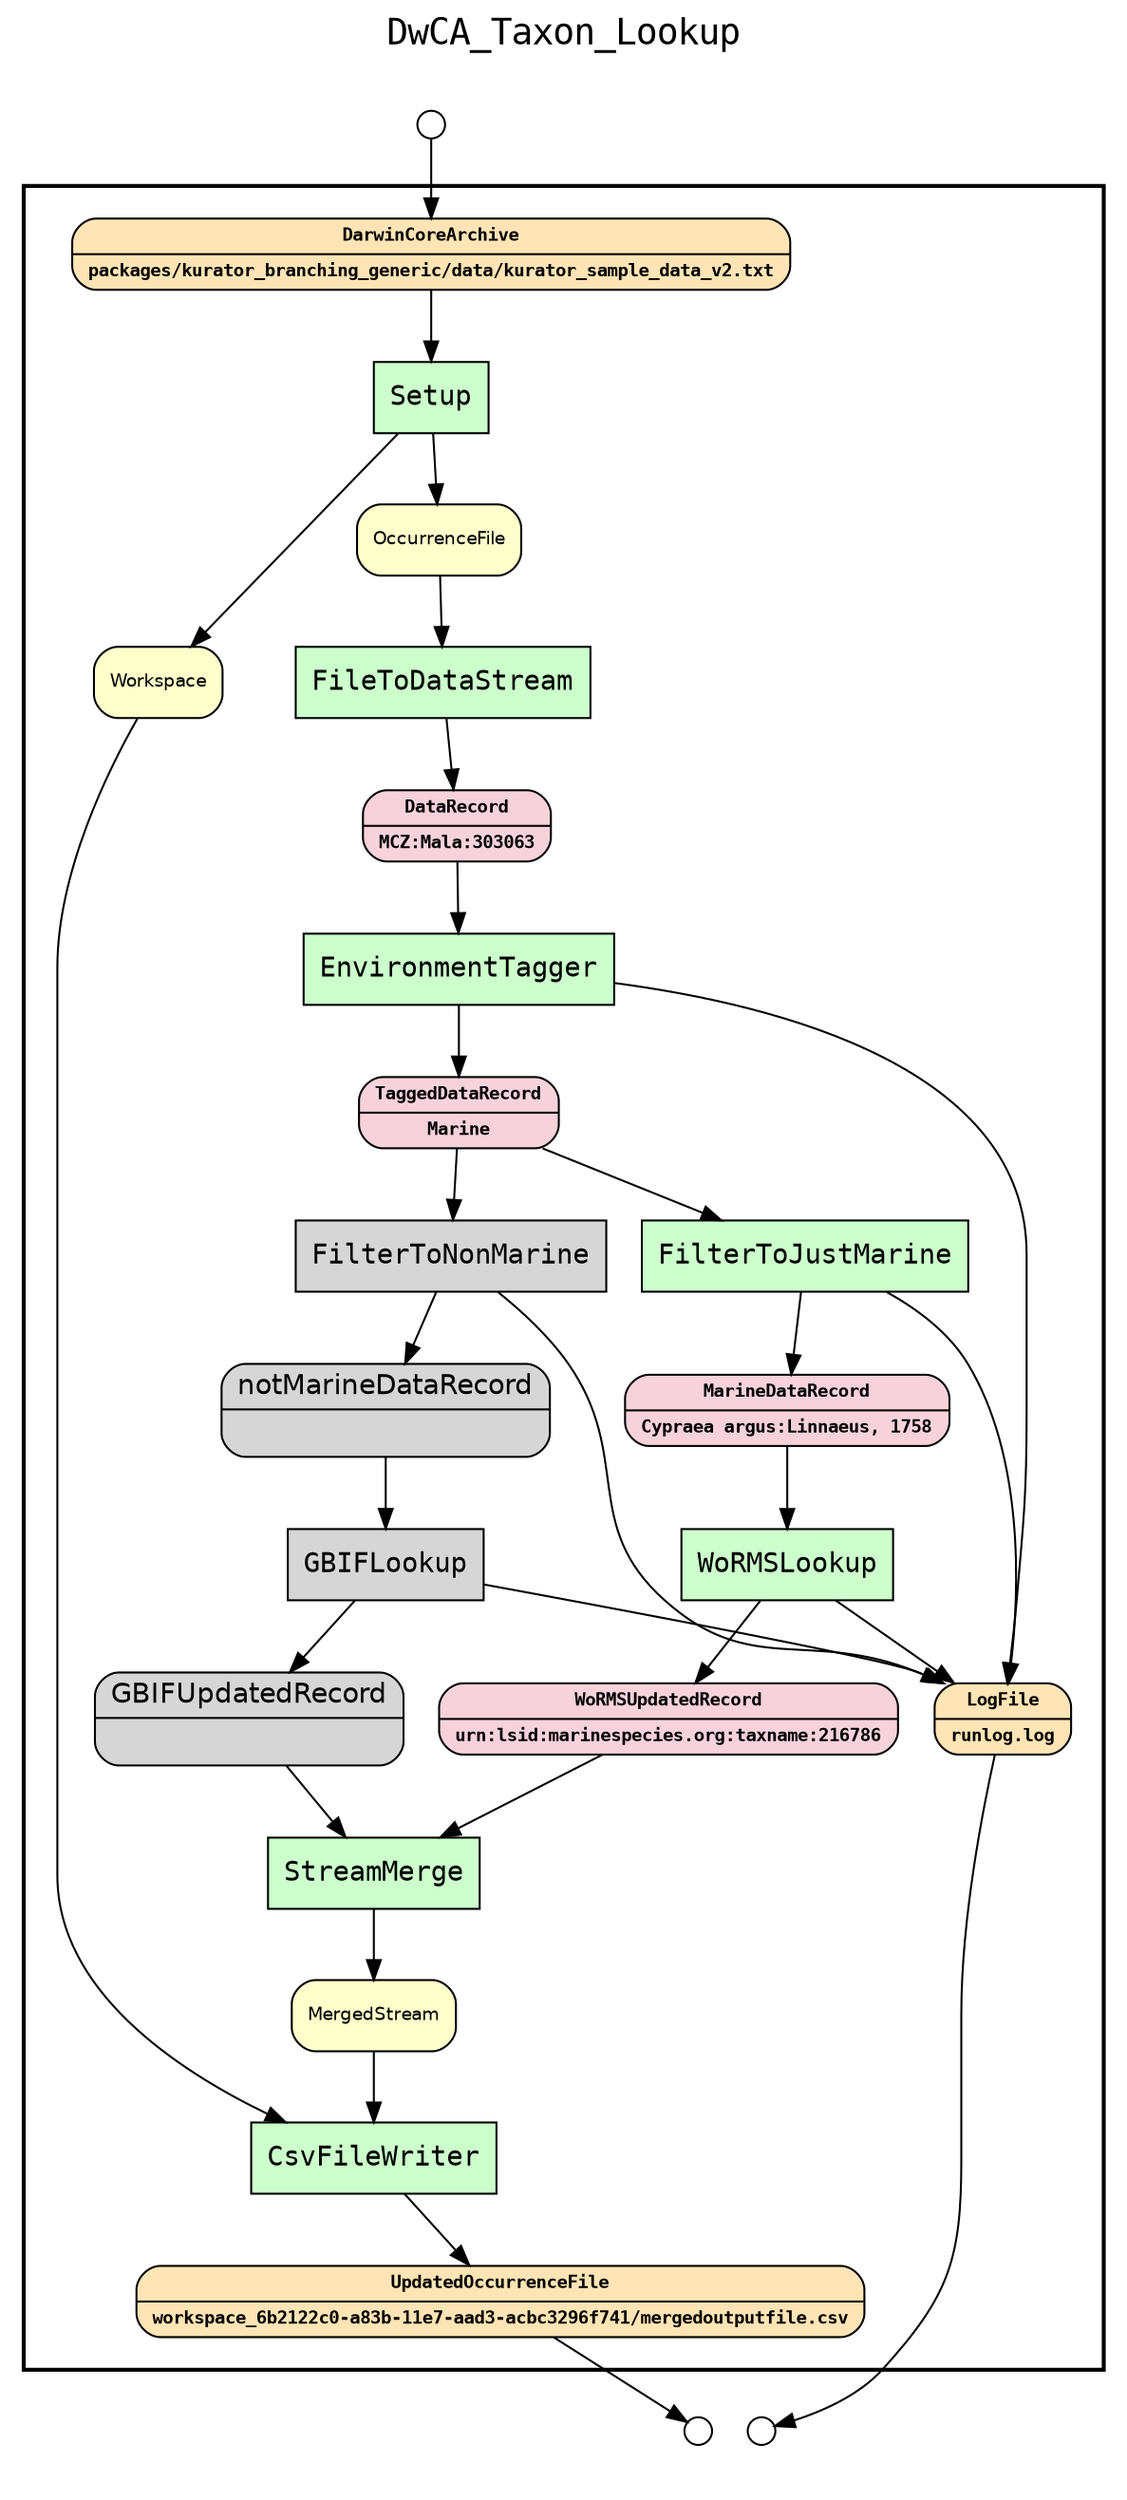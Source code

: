 
digraph yw_data_view {
rankdir=TB
fontname=Courier; fontsize=18; labelloc=t
label="DwCA_Taxon_Lookup"
subgraph cluster_workflow { label=""; color=black; penwidth=2
subgraph cluster_workflow_inner { label=""; color=white
node[shape=box style="filled" fillcolor="#d6d6d7" peripheries=1 fontname=Courier]
FilterToNonMarine
GBIFLookup
node[shape=box style="filled" fillcolor="#CCFFCC" peripheries=1 fontname=Courier]
Setup
FileToDataStream
EnvironmentTagger
FilterToJustMarine
FilterToNonMarine
WoRMSLookup
GBIFLookup
StreamMerge
CsvFileWriter
node[shape=box style="filled" fillcolor="#CCFFCC" peripheries=1 fontname=Courier]
node[shape=box style="rounded,filled" fillcolor="#d6d6d7" peripheries=1 fontname=Helvetica]
notMarineDataRecord
GBIFUpdatedRecord
node[shape=box style="rounded,filled" fillcolor="#f8d2db" peripheries=1 fontname="Courier-Bold" fontsize=9]
DataRecord[shape=record rankdir=LR label="{<f0> DataRecord |<f1>MCZ:Mala:303063\n}"]
TaggedDataRecord[shape=record rankdir=LR label="{<f0> TaggedDataRecord |<f1>Marine\n}"]
MarineDataRecord[shape=record rankdir=LR label="{<f0> MarineDataRecord |<f1>Cypraea argus:Linnaeus, 1758\n}"]
notMarineDataRecord[shape=record rankdir=LR label="{<f0> notMarineDataRecord |<f1> \n}"]
WoRMSUpdatedRecord[shape=record rankdir=LR label="{<f0> WoRMSUpdatedRecord |<f1>urn:lsid:marinespecies.org:taxname:216786\n}"]
GBIFUpdatedRecord[shape=record rankdir=LR label="{<f0> GBIFUpdatedRecord |<f1>\n}"]
node[shape=box style="rounded,filled" fillcolor="#FFE4B5" peripheries=1 fontname="Courier-Bold" fontsize=9]
DarwinCoreArchive[shape=record rankdir=LR label="{<f0> DarwinCoreArchive |<f1>packages/kurator_branching_generic/data/kurator_sample_data_v2.txt\n}"]
node[shape=box style="rounded,filled" fillcolor="#FFFFCC" peripheries=1 fontname=Helvetica]
Workspace
OccurrenceFile
DataRecord
TaggedDataRecord
MarineDataRecord
notMarineDataRecord
WoRMSUpdatedRecord
GBIFUpdatedRecord
MergedStream
node[shape=box style="rounded,filled" fillcolor="#FFE4B5" peripheries=1 fontname="Courier-Bold" fontsize=9]
LogFile[shape=record rankdir=LR label="{<f0> LogFile |<f1>runlog.log\n}"]
UpdatedOccurrenceFile[shape=record rankdir=LR label="{<f0> UpdatedOccurrenceFile |<f1>workspace_6b2122c0-a83b-11e7-aad3-acbc3296f741/mergedoutputfile.csv\n}"]
node[shape=box style="rounded,filled" fillcolor="#FFFFFF" peripheries=1 fontname=Helvetica]
}}
subgraph cluster_inflows { label=""; color=white; penwidth=2
subgraph cluster_inflows_inner { label=""; color=white
node[shape=circle fillcolor="#FFFFFF" peripheries=1 width=0.2]
DarwinCoreArchive_inflow [label=""]
}}
subgraph cluster_outflows { label=""; color=white; penwidth=2
subgraph cluster_outflows_inner { label=""; color=white
node[shape=circle fillcolor="#FFFFFF" peripheries=1 width=0.2]
LogFile_outflow [label=""]
UpdatedOccurrenceFile_outflow [label=""]
}}
DarwinCoreArchive -> Setup
Workspace -> CsvFileWriter
OccurrenceFile -> FileToDataStream
DataRecord -> EnvironmentTagger
TaggedDataRecord -> FilterToJustMarine
TaggedDataRecord -> FilterToNonMarine
MarineDataRecord -> WoRMSLookup
notMarineDataRecord -> GBIFLookup
WoRMSUpdatedRecord -> StreamMerge
GBIFUpdatedRecord -> StreamMerge
MergedStream -> CsvFileWriter
Setup -> Workspace
Setup -> OccurrenceFile
FileToDataStream -> DataRecord
EnvironmentTagger -> LogFile
EnvironmentTagger -> TaggedDataRecord
FilterToJustMarine -> LogFile
FilterToJustMarine -> MarineDataRecord
FilterToNonMarine -> LogFile
FilterToNonMarine -> notMarineDataRecord
WoRMSLookup -> LogFile
WoRMSLookup -> WoRMSUpdatedRecord
GBIFLookup -> LogFile
GBIFLookup -> GBIFUpdatedRecord
StreamMerge -> MergedStream
CsvFileWriter -> UpdatedOccurrenceFile
DarwinCoreArchive_inflow -> DarwinCoreArchive
LogFile -> LogFile_outflow
UpdatedOccurrenceFile -> UpdatedOccurrenceFile_outflow
}

